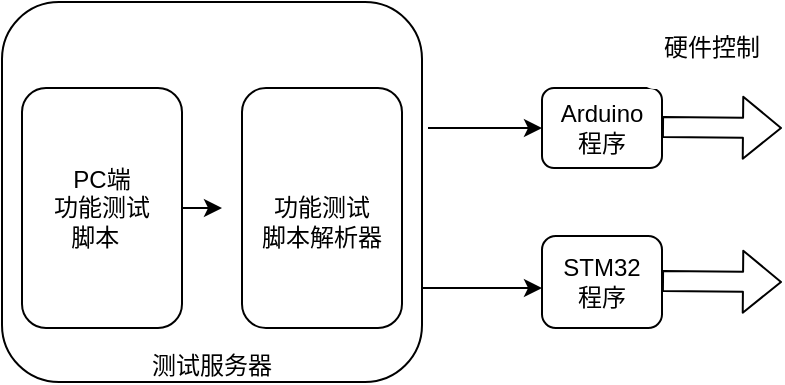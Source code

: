 <mxfile version="13.9.9" type="device"><diagram id="DFaorTt39-5qv3yW_b62" name="第 1 页"><mxGraphModel dx="1086" dy="806" grid="1" gridSize="10" guides="1" tooltips="1" connect="1" arrows="1" fold="1" page="1" pageScale="1" pageWidth="1169" pageHeight="827" math="0" shadow="0"><root><mxCell id="0"/><mxCell id="1" parent="0"/><mxCell id="4kTRaps4HwMwIhdrv2yO-12" value="&lt;br&gt;&lt;br&gt;&lt;br&gt;&lt;br&gt;&lt;br&gt;&lt;br&gt;&lt;br&gt;&lt;br&gt;&lt;br&gt;&lt;br&gt;&lt;br&gt;&lt;br&gt;测试服务器" style="rounded=1;whiteSpace=wrap;html=1;" vertex="1" parent="1"><mxGeometry x="160" y="90" width="210" height="190" as="geometry"/></mxCell><mxCell id="4kTRaps4HwMwIhdrv2yO-13" value="PC端&lt;br&gt;功能测试&lt;br&gt;脚本&amp;nbsp;&amp;nbsp;" style="rounded=1;whiteSpace=wrap;html=1;" vertex="1" parent="1"><mxGeometry x="170" y="133" width="80" height="120" as="geometry"/></mxCell><mxCell id="4kTRaps4HwMwIhdrv2yO-14" value="&lt;br&gt;功能测试&lt;br&gt;脚本解析器" style="rounded=1;whiteSpace=wrap;html=1;" vertex="1" parent="1"><mxGeometry x="280" y="133" width="80" height="120" as="geometry"/></mxCell><mxCell id="4kTRaps4HwMwIhdrv2yO-15" value="Arduino&lt;br&gt;程序" style="rounded=1;whiteSpace=wrap;html=1;" vertex="1" parent="1"><mxGeometry x="430" y="133" width="60" height="40" as="geometry"/></mxCell><mxCell id="4kTRaps4HwMwIhdrv2yO-16" value="STM32&lt;br&gt;程序" style="rounded=1;whiteSpace=wrap;html=1;" vertex="1" parent="1"><mxGeometry x="430" y="207" width="60" height="46" as="geometry"/></mxCell><mxCell id="4kTRaps4HwMwIhdrv2yO-17" style="edgeStyle=orthogonalEdgeStyle;rounded=0;orthogonalLoop=1;jettySize=auto;html=1;exitX=0.5;exitY=1;exitDx=0;exitDy=0;" edge="1" parent="1" source="4kTRaps4HwMwIhdrv2yO-16" target="4kTRaps4HwMwIhdrv2yO-16"><mxGeometry relative="1" as="geometry"/></mxCell><mxCell id="4kTRaps4HwMwIhdrv2yO-18" value="" style="endArrow=classic;html=1;exitX=1;exitY=0.5;exitDx=0;exitDy=0;" edge="1" parent="1" source="4kTRaps4HwMwIhdrv2yO-13"><mxGeometry width="50" height="50" relative="1" as="geometry"><mxPoint x="540" y="283" as="sourcePoint"/><mxPoint x="270" y="193" as="targetPoint"/></mxGeometry></mxCell><mxCell id="4kTRaps4HwMwIhdrv2yO-19" value="" style="endArrow=classic;html=1;entryX=0;entryY=0.5;entryDx=0;entryDy=0;" edge="1" parent="1"><mxGeometry width="50" height="50" relative="1" as="geometry"><mxPoint x="373" y="153" as="sourcePoint"/><mxPoint x="430" y="153" as="targetPoint"/></mxGeometry></mxCell><mxCell id="4kTRaps4HwMwIhdrv2yO-20" value="" style="endArrow=classic;html=1;entryX=0;entryY=0.5;entryDx=0;entryDy=0;" edge="1" parent="1"><mxGeometry width="50" height="50" relative="1" as="geometry"><mxPoint x="370" y="233" as="sourcePoint"/><mxPoint x="430" y="233" as="targetPoint"/></mxGeometry></mxCell><mxCell id="4kTRaps4HwMwIhdrv2yO-21" value="" style="shape=flexArrow;endArrow=classic;html=1;" edge="1" parent="1"><mxGeometry width="50" height="50" relative="1" as="geometry"><mxPoint x="490" y="152.5" as="sourcePoint"/><mxPoint x="550" y="153" as="targetPoint"/></mxGeometry></mxCell><mxCell id="4kTRaps4HwMwIhdrv2yO-22" value="硬件控制" style="rounded=1;whiteSpace=wrap;html=1;strokeColor=#FFFFFF;" vertex="1" parent="1"><mxGeometry x="480" y="93" width="70" height="40" as="geometry"/></mxCell><mxCell id="4kTRaps4HwMwIhdrv2yO-23" value="" style="shape=flexArrow;endArrow=classic;html=1;" edge="1" parent="1"><mxGeometry width="50" height="50" relative="1" as="geometry"><mxPoint x="490" y="229.5" as="sourcePoint"/><mxPoint x="550" y="230" as="targetPoint"/></mxGeometry></mxCell></root></mxGraphModel></diagram></mxfile>